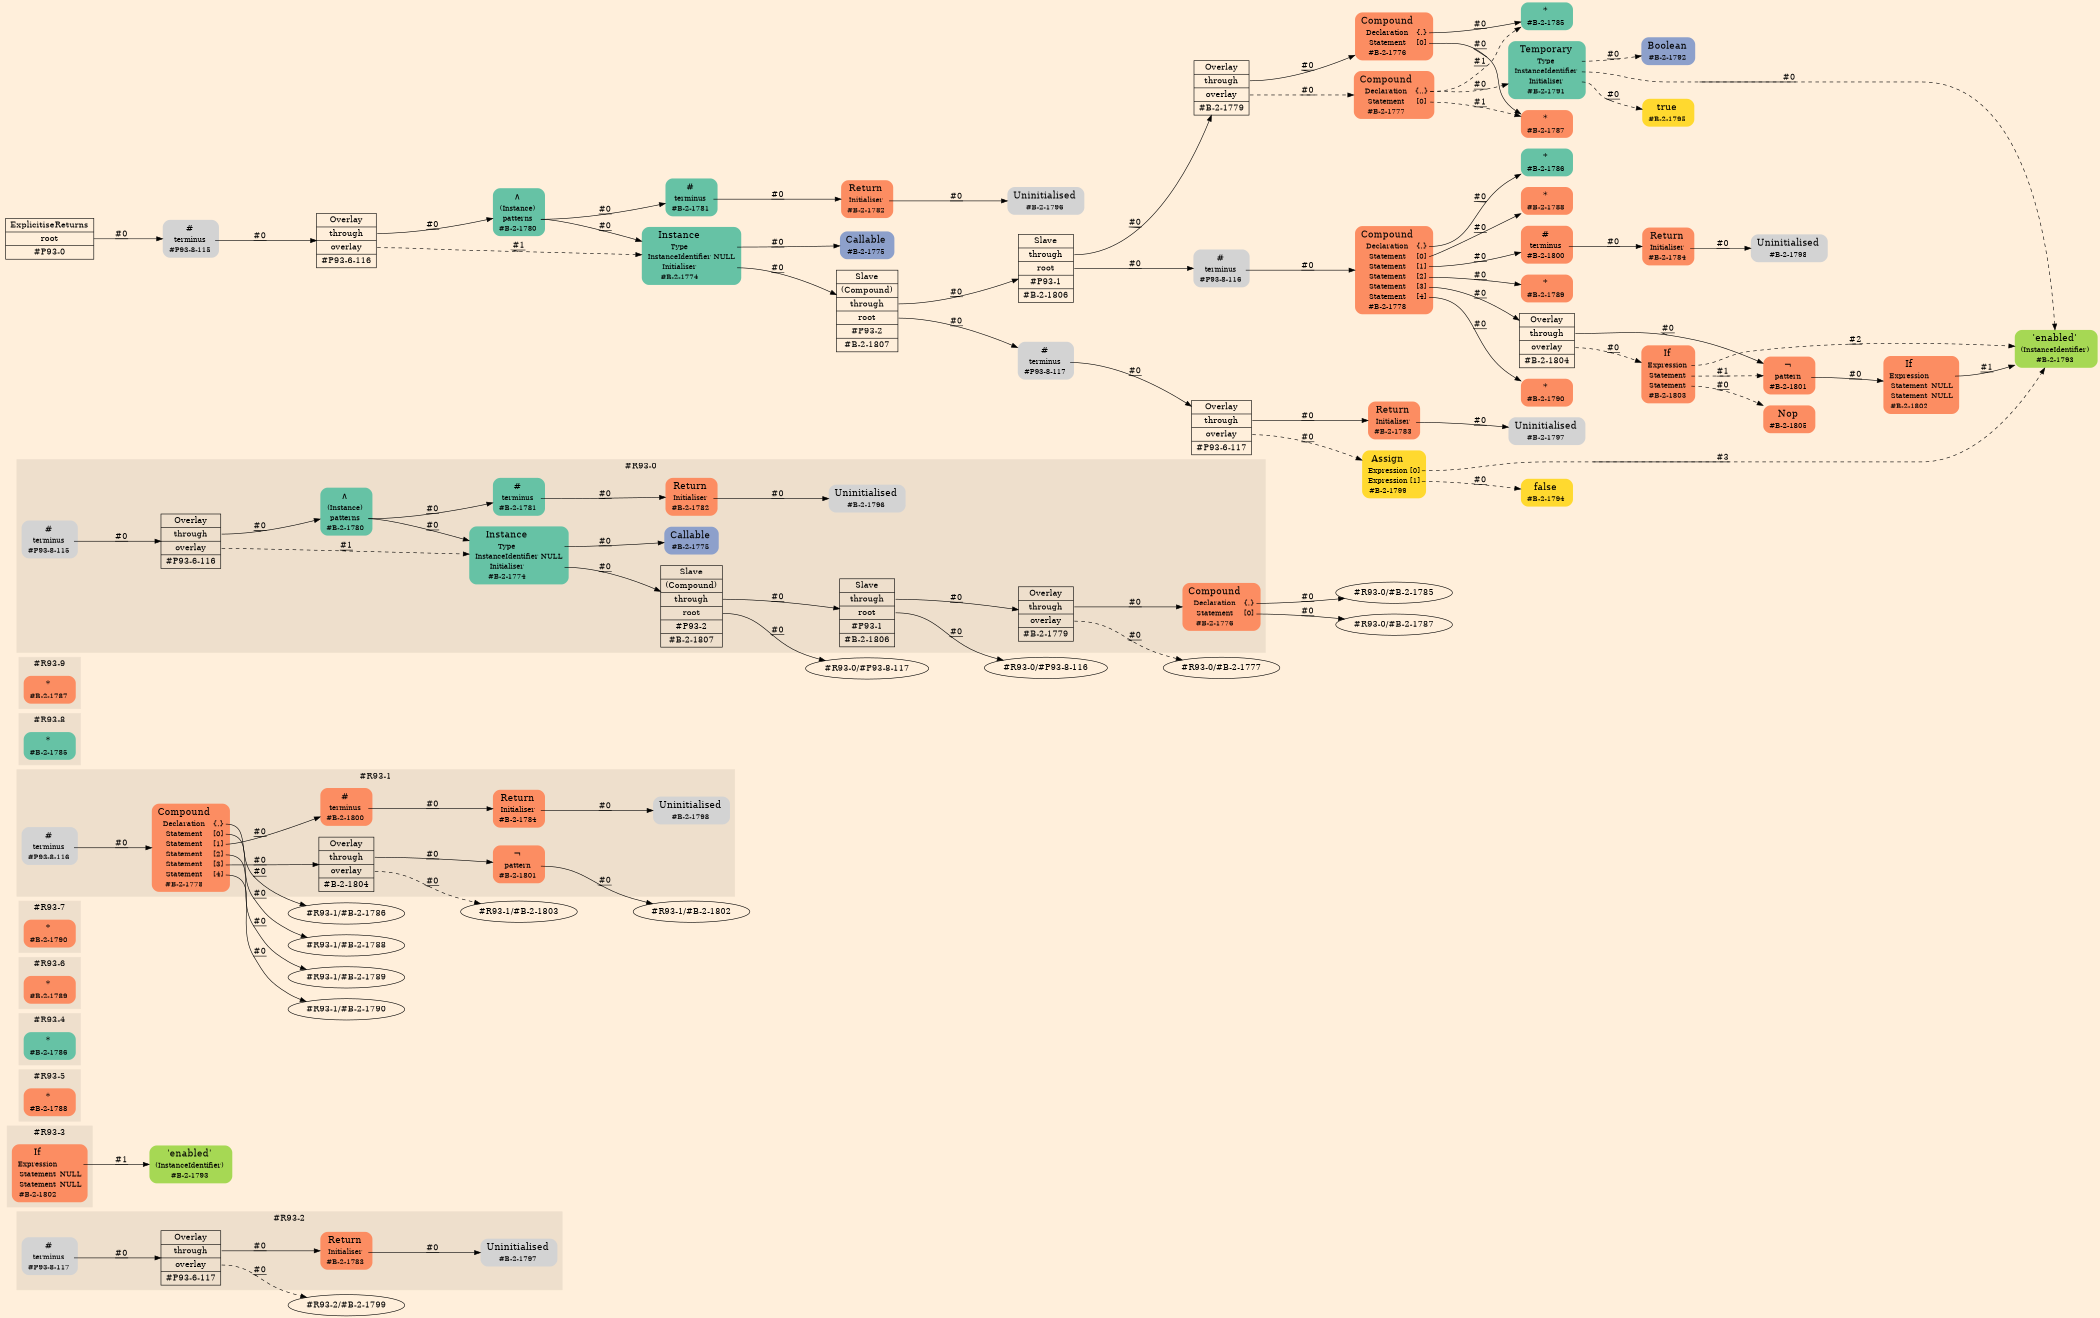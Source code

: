 digraph Inferno {
graph [
rankdir = "LR"
ranksep = 1.0
size = "14,20"
bgcolor = antiquewhite1
color = black
fontcolor = black
];
node [
];
subgraph "cluster#R93-2" {
label = "#R93-2"
style = "filled"
color = antiquewhite2
"#R93-2/#B-2-1797" [
shape = "plaintext"
label = <<TABLE BORDER="0" CELLBORDER="0" CELLSPACING="0">
 <TR>
  <TD><FONT POINT-SIZE="16.0">Uninitialised</FONT></TD>
  <TD></TD>
 </TR>
 <TR>
  <TD>#B-2-1797</TD>
  <TD PORT="port0"></TD>
 </TR>
</TABLE>>
style = "rounded,filled"
fontsize = "12"
];
"#R93-2/#B-2-1783" [
shape = "plaintext"
fillcolor = "/set28/2"
label = <<TABLE BORDER="0" CELLBORDER="0" CELLSPACING="0">
 <TR>
  <TD><FONT POINT-SIZE="16.0">Return</FONT></TD>
  <TD></TD>
 </TR>
 <TR>
  <TD>Initialiser</TD>
  <TD PORT="port0"></TD>
 </TR>
 <TR>
  <TD>#B-2-1783</TD>
  <TD PORT="port1"></TD>
 </TR>
</TABLE>>
style = "rounded,filled"
fontsize = "12"
];
"#R93-2/#P93-8-117" [
shape = "plaintext"
label = <<TABLE BORDER="0" CELLBORDER="0" CELLSPACING="0">
 <TR>
  <TD><FONT POINT-SIZE="16.0">#</FONT></TD>
  <TD></TD>
 </TR>
 <TR>
  <TD>terminus</TD>
  <TD PORT="port0"></TD>
 </TR>
 <TR>
  <TD>#P93-8-117</TD>
  <TD PORT="port1"></TD>
 </TR>
</TABLE>>
style = "rounded,filled"
fontsize = "12"
];
"#R93-2/#P93-6-117" [
shape = "record"
fillcolor = antiquewhite2
label = "<fixed> Overlay | <port0> through | <port1> overlay | <port2> #P93-6-117"
style = "filled"
fontsize = "14"
color = black
fontcolor = black
];
}
"#R93-2/#B-2-1783":port0 -> "#R93-2/#B-2-1797" [style="solid"
label = "#0"
decorate = true
color = black
fontcolor = black
];
"#R93-2/#P93-8-117":port0 -> "#R93-2/#P93-6-117" [style="solid"
label = "#0"
decorate = true
color = black
fontcolor = black
];
"#R93-2/#P93-6-117":port0 -> "#R93-2/#B-2-1783" [style="solid"
label = "#0"
decorate = true
color = black
fontcolor = black
];
"#R93-2/#P93-6-117":port1 -> "#R93-2/#B-2-1799" [style="dashed"
label = "#0"
decorate = true
color = black
fontcolor = black
];
subgraph "cluster#R93-3" {
label = "#R93-3"
style = "filled"
color = antiquewhite2
"#R93-3/#B-2-1802" [
shape = "plaintext"
fillcolor = "/set28/2"
label = <<TABLE BORDER="0" CELLBORDER="0" CELLSPACING="0">
 <TR>
  <TD><FONT POINT-SIZE="16.0">If</FONT></TD>
  <TD></TD>
 </TR>
 <TR>
  <TD>Expression</TD>
  <TD PORT="port0"></TD>
 </TR>
 <TR>
  <TD>Statement</TD>
  <TD PORT="port1">NULL</TD>
 </TR>
 <TR>
  <TD>Statement</TD>
  <TD PORT="port2">NULL</TD>
 </TR>
 <TR>
  <TD>#B-2-1802</TD>
  <TD PORT="port3"></TD>
 </TR>
</TABLE>>
style = "rounded,filled"
fontsize = "12"
];
}
"#R93-3/#B-2-1793" [
shape = "plaintext"
fillcolor = "/set28/5"
label = <<TABLE BORDER="0" CELLBORDER="0" CELLSPACING="0">
 <TR>
  <TD><FONT POINT-SIZE="16.0">'enabled'</FONT></TD>
  <TD></TD>
 </TR>
 <TR>
  <TD>(InstanceIdentifier)</TD>
  <TD PORT="port0"></TD>
 </TR>
 <TR>
  <TD>#B-2-1793</TD>
  <TD PORT="port1"></TD>
 </TR>
</TABLE>>
style = "rounded,filled"
fontsize = "12"
];
"#R93-3/#B-2-1802":port0 -> "#R93-3/#B-2-1793" [style="solid"
label = "#1"
decorate = true
color = black
fontcolor = black
];
subgraph "cluster#R93-5" {
label = "#R93-5"
style = "filled"
color = antiquewhite2
"#R93-5/#B-2-1788" [
shape = "plaintext"
fillcolor = "/set28/2"
label = <<TABLE BORDER="0" CELLBORDER="0" CELLSPACING="0">
 <TR>
  <TD><FONT POINT-SIZE="16.0">*</FONT></TD>
  <TD></TD>
 </TR>
 <TR>
  <TD>#B-2-1788</TD>
  <TD PORT="port0"></TD>
 </TR>
</TABLE>>
style = "rounded,filled"
fontsize = "12"
];
}
subgraph "cluster#R93-4" {
label = "#R93-4"
style = "filled"
color = antiquewhite2
"#R93-4/#B-2-1786" [
shape = "plaintext"
fillcolor = "/set28/1"
label = <<TABLE BORDER="0" CELLBORDER="0" CELLSPACING="0">
 <TR>
  <TD><FONT POINT-SIZE="16.0">*</FONT></TD>
  <TD></TD>
 </TR>
 <TR>
  <TD>#B-2-1786</TD>
  <TD PORT="port0"></TD>
 </TR>
</TABLE>>
style = "rounded,filled"
fontsize = "12"
];
}
subgraph "cluster#R93-6" {
label = "#R93-6"
style = "filled"
color = antiquewhite2
"#R93-6/#B-2-1789" [
shape = "plaintext"
fillcolor = "/set28/2"
label = <<TABLE BORDER="0" CELLBORDER="0" CELLSPACING="0">
 <TR>
  <TD><FONT POINT-SIZE="16.0">*</FONT></TD>
  <TD></TD>
 </TR>
 <TR>
  <TD>#B-2-1789</TD>
  <TD PORT="port0"></TD>
 </TR>
</TABLE>>
style = "rounded,filled"
fontsize = "12"
];
}
subgraph "cluster#R93-7" {
label = "#R93-7"
style = "filled"
color = antiquewhite2
"#R93-7/#B-2-1790" [
shape = "plaintext"
fillcolor = "/set28/2"
label = <<TABLE BORDER="0" CELLBORDER="0" CELLSPACING="0">
 <TR>
  <TD><FONT POINT-SIZE="16.0">*</FONT></TD>
  <TD></TD>
 </TR>
 <TR>
  <TD>#B-2-1790</TD>
  <TD PORT="port0"></TD>
 </TR>
</TABLE>>
style = "rounded,filled"
fontsize = "12"
];
}
subgraph "cluster#R93-1" {
label = "#R93-1"
style = "filled"
color = antiquewhite2
"#R93-1/#B-2-1801" [
shape = "plaintext"
fillcolor = "/set28/2"
label = <<TABLE BORDER="0" CELLBORDER="0" CELLSPACING="0">
 <TR>
  <TD><FONT POINT-SIZE="16.0">¬</FONT></TD>
  <TD></TD>
 </TR>
 <TR>
  <TD>pattern</TD>
  <TD PORT="port0"></TD>
 </TR>
 <TR>
  <TD>#B-2-1801</TD>
  <TD PORT="port1"></TD>
 </TR>
</TABLE>>
style = "rounded,filled"
fontsize = "12"
];
"#R93-1/#B-2-1778" [
shape = "plaintext"
fillcolor = "/set28/2"
label = <<TABLE BORDER="0" CELLBORDER="0" CELLSPACING="0">
 <TR>
  <TD><FONT POINT-SIZE="16.0">Compound</FONT></TD>
  <TD></TD>
 </TR>
 <TR>
  <TD>Declaration</TD>
  <TD PORT="port0">{.}</TD>
 </TR>
 <TR>
  <TD>Statement</TD>
  <TD PORT="port1">[0]</TD>
 </TR>
 <TR>
  <TD>Statement</TD>
  <TD PORT="port2">[1]</TD>
 </TR>
 <TR>
  <TD>Statement</TD>
  <TD PORT="port3">[2]</TD>
 </TR>
 <TR>
  <TD>Statement</TD>
  <TD PORT="port4">[3]</TD>
 </TR>
 <TR>
  <TD>Statement</TD>
  <TD PORT="port5">[4]</TD>
 </TR>
 <TR>
  <TD>#B-2-1778</TD>
  <TD PORT="port6"></TD>
 </TR>
</TABLE>>
style = "rounded,filled"
fontsize = "12"
];
"#R93-1/#B-2-1804" [
shape = "record"
fillcolor = antiquewhite2
label = "<fixed> Overlay | <port0> through | <port1> overlay | <port2> #B-2-1804"
style = "filled"
fontsize = "14"
color = black
fontcolor = black
];
"#R93-1/#P93-8-116" [
shape = "plaintext"
label = <<TABLE BORDER="0" CELLBORDER="0" CELLSPACING="0">
 <TR>
  <TD><FONT POINT-SIZE="16.0">#</FONT></TD>
  <TD></TD>
 </TR>
 <TR>
  <TD>terminus</TD>
  <TD PORT="port0"></TD>
 </TR>
 <TR>
  <TD>#P93-8-116</TD>
  <TD PORT="port1"></TD>
 </TR>
</TABLE>>
style = "rounded,filled"
fontsize = "12"
];
"#R93-1/#B-2-1784" [
shape = "plaintext"
fillcolor = "/set28/2"
label = <<TABLE BORDER="0" CELLBORDER="0" CELLSPACING="0">
 <TR>
  <TD><FONT POINT-SIZE="16.0">Return</FONT></TD>
  <TD></TD>
 </TR>
 <TR>
  <TD>Initialiser</TD>
  <TD PORT="port0"></TD>
 </TR>
 <TR>
  <TD>#B-2-1784</TD>
  <TD PORT="port1"></TD>
 </TR>
</TABLE>>
style = "rounded,filled"
fontsize = "12"
];
"#R93-1/#B-2-1800" [
shape = "plaintext"
fillcolor = "/set28/2"
label = <<TABLE BORDER="0" CELLBORDER="0" CELLSPACING="0">
 <TR>
  <TD><FONT POINT-SIZE="16.0">#</FONT></TD>
  <TD></TD>
 </TR>
 <TR>
  <TD>terminus</TD>
  <TD PORT="port0"></TD>
 </TR>
 <TR>
  <TD>#B-2-1800</TD>
  <TD PORT="port1"></TD>
 </TR>
</TABLE>>
style = "rounded,filled"
fontsize = "12"
];
"#R93-1/#B-2-1798" [
shape = "plaintext"
label = <<TABLE BORDER="0" CELLBORDER="0" CELLSPACING="0">
 <TR>
  <TD><FONT POINT-SIZE="16.0">Uninitialised</FONT></TD>
  <TD></TD>
 </TR>
 <TR>
  <TD>#B-2-1798</TD>
  <TD PORT="port0"></TD>
 </TR>
</TABLE>>
style = "rounded,filled"
fontsize = "12"
];
}
"#R93-1/#B-2-1801":port0 -> "#R93-1/#B-2-1802" [style="solid"
label = "#0"
decorate = true
color = black
fontcolor = black
];
"#R93-1/#B-2-1778":port0 -> "#R93-1/#B-2-1786" [style="solid"
label = "#0"
decorate = true
color = black
fontcolor = black
];
"#R93-1/#B-2-1778":port1 -> "#R93-1/#B-2-1788" [style="solid"
label = "#0"
decorate = true
color = black
fontcolor = black
];
"#R93-1/#B-2-1778":port2 -> "#R93-1/#B-2-1800" [style="solid"
label = "#0"
decorate = true
color = black
fontcolor = black
];
"#R93-1/#B-2-1778":port3 -> "#R93-1/#B-2-1789" [style="solid"
label = "#0"
decorate = true
color = black
fontcolor = black
];
"#R93-1/#B-2-1778":port4 -> "#R93-1/#B-2-1804" [style="solid"
label = "#0"
decorate = true
color = black
fontcolor = black
];
"#R93-1/#B-2-1778":port5 -> "#R93-1/#B-2-1790" [style="solid"
label = "#0"
decorate = true
color = black
fontcolor = black
];
"#R93-1/#B-2-1804":port0 -> "#R93-1/#B-2-1801" [style="solid"
label = "#0"
decorate = true
color = black
fontcolor = black
];
"#R93-1/#B-2-1804":port1 -> "#R93-1/#B-2-1803" [style="dashed"
label = "#0"
decorate = true
color = black
fontcolor = black
];
"#R93-1/#P93-8-116":port0 -> "#R93-1/#B-2-1778" [style="solid"
label = "#0"
decorate = true
color = black
fontcolor = black
];
"#R93-1/#B-2-1784":port0 -> "#R93-1/#B-2-1798" [style="solid"
label = "#0"
decorate = true
color = black
fontcolor = black
];
"#R93-1/#B-2-1800":port0 -> "#R93-1/#B-2-1784" [style="solid"
label = "#0"
decorate = true
color = black
fontcolor = black
];
subgraph "cluster#R93-8" {
label = "#R93-8"
style = "filled"
color = antiquewhite2
"#R93-8/#B-2-1785" [
shape = "plaintext"
fillcolor = "/set28/1"
label = <<TABLE BORDER="0" CELLBORDER="0" CELLSPACING="0">
 <TR>
  <TD><FONT POINT-SIZE="16.0">*</FONT></TD>
  <TD></TD>
 </TR>
 <TR>
  <TD>#B-2-1785</TD>
  <TD PORT="port0"></TD>
 </TR>
</TABLE>>
style = "rounded,filled"
fontsize = "12"
];
}
subgraph "cluster#R93-9" {
label = "#R93-9"
style = "filled"
color = antiquewhite2
"#R93-9/#B-2-1787" [
shape = "plaintext"
fillcolor = "/set28/2"
label = <<TABLE BORDER="0" CELLBORDER="0" CELLSPACING="0">
 <TR>
  <TD><FONT POINT-SIZE="16.0">*</FONT></TD>
  <TD></TD>
 </TR>
 <TR>
  <TD>#B-2-1787</TD>
  <TD PORT="port0"></TD>
 </TR>
</TABLE>>
style = "rounded,filled"
fontsize = "12"
];
}
subgraph "cluster#R93-0" {
label = "#R93-0"
style = "filled"
color = antiquewhite2
"#R93-0/#B-2-1796" [
shape = "plaintext"
label = <<TABLE BORDER="0" CELLBORDER="0" CELLSPACING="0">
 <TR>
  <TD><FONT POINT-SIZE="16.0">Uninitialised</FONT></TD>
  <TD></TD>
 </TR>
 <TR>
  <TD>#B-2-1796</TD>
  <TD PORT="port0"></TD>
 </TR>
</TABLE>>
style = "rounded,filled"
fontsize = "12"
];
"#R93-0/#B-2-1781" [
shape = "plaintext"
fillcolor = "/set28/1"
label = <<TABLE BORDER="0" CELLBORDER="0" CELLSPACING="0">
 <TR>
  <TD><FONT POINT-SIZE="16.0">#</FONT></TD>
  <TD></TD>
 </TR>
 <TR>
  <TD>terminus</TD>
  <TD PORT="port0"></TD>
 </TR>
 <TR>
  <TD>#B-2-1781</TD>
  <TD PORT="port1"></TD>
 </TR>
</TABLE>>
style = "rounded,filled"
fontsize = "12"
];
"#R93-0/#B-2-1776" [
shape = "plaintext"
fillcolor = "/set28/2"
label = <<TABLE BORDER="0" CELLBORDER="0" CELLSPACING="0">
 <TR>
  <TD><FONT POINT-SIZE="16.0">Compound</FONT></TD>
  <TD></TD>
 </TR>
 <TR>
  <TD>Declaration</TD>
  <TD PORT="port0">{.}</TD>
 </TR>
 <TR>
  <TD>Statement</TD>
  <TD PORT="port1">[0]</TD>
 </TR>
 <TR>
  <TD>#B-2-1776</TD>
  <TD PORT="port2"></TD>
 </TR>
</TABLE>>
style = "rounded,filled"
fontsize = "12"
];
"#R93-0/#B-2-1779" [
shape = "record"
fillcolor = antiquewhite2
label = "<fixed> Overlay | <port0> through | <port1> overlay | <port2> #B-2-1779"
style = "filled"
fontsize = "14"
color = black
fontcolor = black
];
"#R93-0/#B-2-1782" [
shape = "plaintext"
fillcolor = "/set28/2"
label = <<TABLE BORDER="0" CELLBORDER="0" CELLSPACING="0">
 <TR>
  <TD><FONT POINT-SIZE="16.0">Return</FONT></TD>
  <TD></TD>
 </TR>
 <TR>
  <TD>Initialiser</TD>
  <TD PORT="port0"></TD>
 </TR>
 <TR>
  <TD>#B-2-1782</TD>
  <TD PORT="port1"></TD>
 </TR>
</TABLE>>
style = "rounded,filled"
fontsize = "12"
];
"#R93-0/#P93-6-116" [
shape = "record"
fillcolor = antiquewhite2
label = "<fixed> Overlay | <port0> through | <port1> overlay | <port2> #P93-6-116"
style = "filled"
fontsize = "14"
color = black
fontcolor = black
];
"#R93-0/#P93-8-115" [
shape = "plaintext"
label = <<TABLE BORDER="0" CELLBORDER="0" CELLSPACING="0">
 <TR>
  <TD><FONT POINT-SIZE="16.0">#</FONT></TD>
  <TD></TD>
 </TR>
 <TR>
  <TD>terminus</TD>
  <TD PORT="port0"></TD>
 </TR>
 <TR>
  <TD>#P93-8-115</TD>
  <TD PORT="port1"></TD>
 </TR>
</TABLE>>
style = "rounded,filled"
fontsize = "12"
];
"#R93-0/#B-2-1775" [
shape = "plaintext"
fillcolor = "/set28/3"
label = <<TABLE BORDER="0" CELLBORDER="0" CELLSPACING="0">
 <TR>
  <TD><FONT POINT-SIZE="16.0">Callable</FONT></TD>
  <TD></TD>
 </TR>
 <TR>
  <TD>#B-2-1775</TD>
  <TD PORT="port0"></TD>
 </TR>
</TABLE>>
style = "rounded,filled"
fontsize = "12"
];
"#R93-0/#B-2-1780" [
shape = "plaintext"
fillcolor = "/set28/1"
label = <<TABLE BORDER="0" CELLBORDER="0" CELLSPACING="0">
 <TR>
  <TD><FONT POINT-SIZE="16.0">∧</FONT></TD>
  <TD></TD>
 </TR>
 <TR>
  <TD>(Instance)</TD>
  <TD PORT="port0"></TD>
 </TR>
 <TR>
  <TD>patterns</TD>
  <TD PORT="port1"></TD>
 </TR>
 <TR>
  <TD>#B-2-1780</TD>
  <TD PORT="port2"></TD>
 </TR>
</TABLE>>
style = "rounded,filled"
fontsize = "12"
];
"#R93-0/#B-2-1774" [
shape = "plaintext"
fillcolor = "/set28/1"
label = <<TABLE BORDER="0" CELLBORDER="0" CELLSPACING="0">
 <TR>
  <TD><FONT POINT-SIZE="16.0">Instance</FONT></TD>
  <TD></TD>
 </TR>
 <TR>
  <TD>Type</TD>
  <TD PORT="port0"></TD>
 </TR>
 <TR>
  <TD>InstanceIdentifier</TD>
  <TD PORT="port1">NULL</TD>
 </TR>
 <TR>
  <TD>Initialiser</TD>
  <TD PORT="port2"></TD>
 </TR>
 <TR>
  <TD>#B-2-1774</TD>
  <TD PORT="port3"></TD>
 </TR>
</TABLE>>
style = "rounded,filled"
fontsize = "12"
];
"#R93-0/#B-2-1806" [
shape = "record"
fillcolor = antiquewhite2
label = "<fixed> Slave | <port0> through | <port1> root | <port2> #P93-1 | <port3> #B-2-1806"
style = "filled"
fontsize = "14"
color = black
fontcolor = black
];
"#R93-0/#B-2-1807" [
shape = "record"
fillcolor = antiquewhite2
label = "<fixed> Slave | <port0> (Compound) | <port1> through | <port2> root | <port3> #P93-2 | <port4> #B-2-1807"
style = "filled"
fontsize = "14"
color = black
fontcolor = black
];
}
"#R93-0/#B-2-1781":port0 -> "#R93-0/#B-2-1782" [style="solid"
label = "#0"
decorate = true
color = black
fontcolor = black
];
"#R93-0/#B-2-1776":port0 -> "#R93-0/#B-2-1785" [style="solid"
label = "#0"
decorate = true
color = black
fontcolor = black
];
"#R93-0/#B-2-1776":port1 -> "#R93-0/#B-2-1787" [style="solid"
label = "#0"
decorate = true
color = black
fontcolor = black
];
"#R93-0/#B-2-1779":port0 -> "#R93-0/#B-2-1776" [style="solid"
label = "#0"
decorate = true
color = black
fontcolor = black
];
"#R93-0/#B-2-1779":port1 -> "#R93-0/#B-2-1777" [style="dashed"
label = "#0"
decorate = true
color = black
fontcolor = black
];
"#R93-0/#B-2-1782":port0 -> "#R93-0/#B-2-1796" [style="solid"
label = "#0"
decorate = true
color = black
fontcolor = black
];
"#R93-0/#P93-6-116":port0 -> "#R93-0/#B-2-1780" [style="solid"
label = "#0"
decorate = true
color = black
fontcolor = black
];
"#R93-0/#P93-6-116":port1 -> "#R93-0/#B-2-1774" [style="dashed"
label = "#1"
decorate = true
color = black
fontcolor = black
];
"#R93-0/#P93-8-115":port0 -> "#R93-0/#P93-6-116" [style="solid"
label = "#0"
decorate = true
color = black
fontcolor = black
];
"#R93-0/#B-2-1780":port1 -> "#R93-0/#B-2-1774" [style="solid"
label = "#0"
decorate = true
color = black
fontcolor = black
];
"#R93-0/#B-2-1780":port1 -> "#R93-0/#B-2-1781" [style="solid"
label = "#0"
decorate = true
color = black
fontcolor = black
];
"#R93-0/#B-2-1774":port0 -> "#R93-0/#B-2-1775" [style="solid"
label = "#0"
decorate = true
color = black
fontcolor = black
];
"#R93-0/#B-2-1774":port2 -> "#R93-0/#B-2-1807" [style="solid"
label = "#0"
decorate = true
color = black
fontcolor = black
];
"#R93-0/#B-2-1806":port0 -> "#R93-0/#B-2-1779" [style="solid"
label = "#0"
decorate = true
color = black
fontcolor = black
];
"#R93-0/#B-2-1806":port1 -> "#R93-0/#P93-8-116" [style="solid"
label = "#0"
decorate = true
color = black
fontcolor = black
];
"#R93-0/#B-2-1807":port1 -> "#R93-0/#B-2-1806" [style="solid"
label = "#0"
decorate = true
color = black
fontcolor = black
];
"#R93-0/#B-2-1807":port2 -> "#R93-0/#P93-8-117" [style="solid"
label = "#0"
decorate = true
color = black
fontcolor = black
];
"CR#P93-0" [
shape = "record"
fillcolor = antiquewhite1
label = "<fixed> ExplicitiseReturns | <port0> root | <port1> #P93-0"
style = "filled"
fontsize = "14"
color = black
fontcolor = black
];
"#P93-8-115" [
shape = "plaintext"
label = <<TABLE BORDER="0" CELLBORDER="0" CELLSPACING="0">
 <TR>
  <TD><FONT POINT-SIZE="16.0">#</FONT></TD>
  <TD></TD>
 </TR>
 <TR>
  <TD>terminus</TD>
  <TD PORT="port0"></TD>
 </TR>
 <TR>
  <TD>#P93-8-115</TD>
  <TD PORT="port1"></TD>
 </TR>
</TABLE>>
style = "rounded,filled"
fontsize = "12"
];
"#P93-6-116" [
shape = "record"
fillcolor = antiquewhite1
label = "<fixed> Overlay | <port0> through | <port1> overlay | <port2> #P93-6-116"
style = "filled"
fontsize = "14"
color = black
fontcolor = black
];
"#B-2-1780" [
shape = "plaintext"
fillcolor = "/set28/1"
label = <<TABLE BORDER="0" CELLBORDER="0" CELLSPACING="0">
 <TR>
  <TD><FONT POINT-SIZE="16.0">∧</FONT></TD>
  <TD></TD>
 </TR>
 <TR>
  <TD>(Instance)</TD>
  <TD PORT="port0"></TD>
 </TR>
 <TR>
  <TD>patterns</TD>
  <TD PORT="port1"></TD>
 </TR>
 <TR>
  <TD>#B-2-1780</TD>
  <TD PORT="port2"></TD>
 </TR>
</TABLE>>
style = "rounded,filled"
fontsize = "12"
];
"#B-2-1774" [
shape = "plaintext"
fillcolor = "/set28/1"
label = <<TABLE BORDER="0" CELLBORDER="0" CELLSPACING="0">
 <TR>
  <TD><FONT POINT-SIZE="16.0">Instance</FONT></TD>
  <TD></TD>
 </TR>
 <TR>
  <TD>Type</TD>
  <TD PORT="port0"></TD>
 </TR>
 <TR>
  <TD>InstanceIdentifier</TD>
  <TD PORT="port1">NULL</TD>
 </TR>
 <TR>
  <TD>Initialiser</TD>
  <TD PORT="port2"></TD>
 </TR>
 <TR>
  <TD>#B-2-1774</TD>
  <TD PORT="port3"></TD>
 </TR>
</TABLE>>
style = "rounded,filled"
fontsize = "12"
];
"#B-2-1775" [
shape = "plaintext"
fillcolor = "/set28/3"
label = <<TABLE BORDER="0" CELLBORDER="0" CELLSPACING="0">
 <TR>
  <TD><FONT POINT-SIZE="16.0">Callable</FONT></TD>
  <TD></TD>
 </TR>
 <TR>
  <TD>#B-2-1775</TD>
  <TD PORT="port0"></TD>
 </TR>
</TABLE>>
style = "rounded,filled"
fontsize = "12"
];
"#B-2-1807" [
shape = "record"
fillcolor = antiquewhite1
label = "<fixed> Slave | <port0> (Compound) | <port1> through | <port2> root | <port3> #P93-2 | <port4> #B-2-1807"
style = "filled"
fontsize = "14"
color = black
fontcolor = black
];
"#B-2-1806" [
shape = "record"
fillcolor = antiquewhite1
label = "<fixed> Slave | <port0> through | <port1> root | <port2> #P93-1 | <port3> #B-2-1806"
style = "filled"
fontsize = "14"
color = black
fontcolor = black
];
"#B-2-1779" [
shape = "record"
fillcolor = antiquewhite1
label = "<fixed> Overlay | <port0> through | <port1> overlay | <port2> #B-2-1779"
style = "filled"
fontsize = "14"
color = black
fontcolor = black
];
"#B-2-1776" [
shape = "plaintext"
fillcolor = "/set28/2"
label = <<TABLE BORDER="0" CELLBORDER="0" CELLSPACING="0">
 <TR>
  <TD><FONT POINT-SIZE="16.0">Compound</FONT></TD>
  <TD></TD>
 </TR>
 <TR>
  <TD>Declaration</TD>
  <TD PORT="port0">{.}</TD>
 </TR>
 <TR>
  <TD>Statement</TD>
  <TD PORT="port1">[0]</TD>
 </TR>
 <TR>
  <TD>#B-2-1776</TD>
  <TD PORT="port2"></TD>
 </TR>
</TABLE>>
style = "rounded,filled"
fontsize = "12"
];
"#B-2-1785" [
shape = "plaintext"
fillcolor = "/set28/1"
label = <<TABLE BORDER="0" CELLBORDER="0" CELLSPACING="0">
 <TR>
  <TD><FONT POINT-SIZE="16.0">*</FONT></TD>
  <TD></TD>
 </TR>
 <TR>
  <TD>#B-2-1785</TD>
  <TD PORT="port0"></TD>
 </TR>
</TABLE>>
style = "rounded,filled"
fontsize = "12"
];
"#B-2-1787" [
shape = "plaintext"
fillcolor = "/set28/2"
label = <<TABLE BORDER="0" CELLBORDER="0" CELLSPACING="0">
 <TR>
  <TD><FONT POINT-SIZE="16.0">*</FONT></TD>
  <TD></TD>
 </TR>
 <TR>
  <TD>#B-2-1787</TD>
  <TD PORT="port0"></TD>
 </TR>
</TABLE>>
style = "rounded,filled"
fontsize = "12"
];
"#B-2-1777" [
shape = "plaintext"
fillcolor = "/set28/2"
label = <<TABLE BORDER="0" CELLBORDER="0" CELLSPACING="0">
 <TR>
  <TD><FONT POINT-SIZE="16.0">Compound</FONT></TD>
  <TD></TD>
 </TR>
 <TR>
  <TD>Declaration</TD>
  <TD PORT="port0">{..}</TD>
 </TR>
 <TR>
  <TD>Statement</TD>
  <TD PORT="port1">[0]</TD>
 </TR>
 <TR>
  <TD>#B-2-1777</TD>
  <TD PORT="port2"></TD>
 </TR>
</TABLE>>
style = "rounded,filled"
fontsize = "12"
];
"#B-2-1791" [
shape = "plaintext"
fillcolor = "/set28/1"
label = <<TABLE BORDER="0" CELLBORDER="0" CELLSPACING="0">
 <TR>
  <TD><FONT POINT-SIZE="16.0">Temporary</FONT></TD>
  <TD></TD>
 </TR>
 <TR>
  <TD>Type</TD>
  <TD PORT="port0"></TD>
 </TR>
 <TR>
  <TD>InstanceIdentifier</TD>
  <TD PORT="port1"></TD>
 </TR>
 <TR>
  <TD>Initialiser</TD>
  <TD PORT="port2"></TD>
 </TR>
 <TR>
  <TD>#B-2-1791</TD>
  <TD PORT="port3"></TD>
 </TR>
</TABLE>>
style = "rounded,filled"
fontsize = "12"
];
"#B-2-1792" [
shape = "plaintext"
fillcolor = "/set28/3"
label = <<TABLE BORDER="0" CELLBORDER="0" CELLSPACING="0">
 <TR>
  <TD><FONT POINT-SIZE="16.0">Boolean</FONT></TD>
  <TD></TD>
 </TR>
 <TR>
  <TD>#B-2-1792</TD>
  <TD PORT="port0"></TD>
 </TR>
</TABLE>>
style = "rounded,filled"
fontsize = "12"
];
"#B-2-1793" [
shape = "plaintext"
fillcolor = "/set28/5"
label = <<TABLE BORDER="0" CELLBORDER="0" CELLSPACING="0">
 <TR>
  <TD><FONT POINT-SIZE="16.0">'enabled'</FONT></TD>
  <TD></TD>
 </TR>
 <TR>
  <TD>(InstanceIdentifier)</TD>
  <TD PORT="port0"></TD>
 </TR>
 <TR>
  <TD>#B-2-1793</TD>
  <TD PORT="port1"></TD>
 </TR>
</TABLE>>
style = "rounded,filled"
fontsize = "12"
];
"#B-2-1795" [
shape = "plaintext"
fillcolor = "/set28/6"
label = <<TABLE BORDER="0" CELLBORDER="0" CELLSPACING="0">
 <TR>
  <TD><FONT POINT-SIZE="16.0">true</FONT></TD>
  <TD></TD>
 </TR>
 <TR>
  <TD>#B-2-1795</TD>
  <TD PORT="port0"></TD>
 </TR>
</TABLE>>
style = "rounded,filled"
fontsize = "12"
];
"#P93-8-116" [
shape = "plaintext"
label = <<TABLE BORDER="0" CELLBORDER="0" CELLSPACING="0">
 <TR>
  <TD><FONT POINT-SIZE="16.0">#</FONT></TD>
  <TD></TD>
 </TR>
 <TR>
  <TD>terminus</TD>
  <TD PORT="port0"></TD>
 </TR>
 <TR>
  <TD>#P93-8-116</TD>
  <TD PORT="port1"></TD>
 </TR>
</TABLE>>
style = "rounded,filled"
fontsize = "12"
];
"#B-2-1778" [
shape = "plaintext"
fillcolor = "/set28/2"
label = <<TABLE BORDER="0" CELLBORDER="0" CELLSPACING="0">
 <TR>
  <TD><FONT POINT-SIZE="16.0">Compound</FONT></TD>
  <TD></TD>
 </TR>
 <TR>
  <TD>Declaration</TD>
  <TD PORT="port0">{.}</TD>
 </TR>
 <TR>
  <TD>Statement</TD>
  <TD PORT="port1">[0]</TD>
 </TR>
 <TR>
  <TD>Statement</TD>
  <TD PORT="port2">[1]</TD>
 </TR>
 <TR>
  <TD>Statement</TD>
  <TD PORT="port3">[2]</TD>
 </TR>
 <TR>
  <TD>Statement</TD>
  <TD PORT="port4">[3]</TD>
 </TR>
 <TR>
  <TD>Statement</TD>
  <TD PORT="port5">[4]</TD>
 </TR>
 <TR>
  <TD>#B-2-1778</TD>
  <TD PORT="port6"></TD>
 </TR>
</TABLE>>
style = "rounded,filled"
fontsize = "12"
];
"#B-2-1786" [
shape = "plaintext"
fillcolor = "/set28/1"
label = <<TABLE BORDER="0" CELLBORDER="0" CELLSPACING="0">
 <TR>
  <TD><FONT POINT-SIZE="16.0">*</FONT></TD>
  <TD></TD>
 </TR>
 <TR>
  <TD>#B-2-1786</TD>
  <TD PORT="port0"></TD>
 </TR>
</TABLE>>
style = "rounded,filled"
fontsize = "12"
];
"#B-2-1788" [
shape = "plaintext"
fillcolor = "/set28/2"
label = <<TABLE BORDER="0" CELLBORDER="0" CELLSPACING="0">
 <TR>
  <TD><FONT POINT-SIZE="16.0">*</FONT></TD>
  <TD></TD>
 </TR>
 <TR>
  <TD>#B-2-1788</TD>
  <TD PORT="port0"></TD>
 </TR>
</TABLE>>
style = "rounded,filled"
fontsize = "12"
];
"#B-2-1800" [
shape = "plaintext"
fillcolor = "/set28/2"
label = <<TABLE BORDER="0" CELLBORDER="0" CELLSPACING="0">
 <TR>
  <TD><FONT POINT-SIZE="16.0">#</FONT></TD>
  <TD></TD>
 </TR>
 <TR>
  <TD>terminus</TD>
  <TD PORT="port0"></TD>
 </TR>
 <TR>
  <TD>#B-2-1800</TD>
  <TD PORT="port1"></TD>
 </TR>
</TABLE>>
style = "rounded,filled"
fontsize = "12"
];
"#B-2-1784" [
shape = "plaintext"
fillcolor = "/set28/2"
label = <<TABLE BORDER="0" CELLBORDER="0" CELLSPACING="0">
 <TR>
  <TD><FONT POINT-SIZE="16.0">Return</FONT></TD>
  <TD></TD>
 </TR>
 <TR>
  <TD>Initialiser</TD>
  <TD PORT="port0"></TD>
 </TR>
 <TR>
  <TD>#B-2-1784</TD>
  <TD PORT="port1"></TD>
 </TR>
</TABLE>>
style = "rounded,filled"
fontsize = "12"
];
"#B-2-1798" [
shape = "plaintext"
label = <<TABLE BORDER="0" CELLBORDER="0" CELLSPACING="0">
 <TR>
  <TD><FONT POINT-SIZE="16.0">Uninitialised</FONT></TD>
  <TD></TD>
 </TR>
 <TR>
  <TD>#B-2-1798</TD>
  <TD PORT="port0"></TD>
 </TR>
</TABLE>>
style = "rounded,filled"
fontsize = "12"
];
"#B-2-1789" [
shape = "plaintext"
fillcolor = "/set28/2"
label = <<TABLE BORDER="0" CELLBORDER="0" CELLSPACING="0">
 <TR>
  <TD><FONT POINT-SIZE="16.0">*</FONT></TD>
  <TD></TD>
 </TR>
 <TR>
  <TD>#B-2-1789</TD>
  <TD PORT="port0"></TD>
 </TR>
</TABLE>>
style = "rounded,filled"
fontsize = "12"
];
"#B-2-1804" [
shape = "record"
fillcolor = antiquewhite1
label = "<fixed> Overlay | <port0> through | <port1> overlay | <port2> #B-2-1804"
style = "filled"
fontsize = "14"
color = black
fontcolor = black
];
"#B-2-1801" [
shape = "plaintext"
fillcolor = "/set28/2"
label = <<TABLE BORDER="0" CELLBORDER="0" CELLSPACING="0">
 <TR>
  <TD><FONT POINT-SIZE="16.0">¬</FONT></TD>
  <TD></TD>
 </TR>
 <TR>
  <TD>pattern</TD>
  <TD PORT="port0"></TD>
 </TR>
 <TR>
  <TD>#B-2-1801</TD>
  <TD PORT="port1"></TD>
 </TR>
</TABLE>>
style = "rounded,filled"
fontsize = "12"
];
"#B-2-1802" [
shape = "plaintext"
fillcolor = "/set28/2"
label = <<TABLE BORDER="0" CELLBORDER="0" CELLSPACING="0">
 <TR>
  <TD><FONT POINT-SIZE="16.0">If</FONT></TD>
  <TD></TD>
 </TR>
 <TR>
  <TD>Expression</TD>
  <TD PORT="port0"></TD>
 </TR>
 <TR>
  <TD>Statement</TD>
  <TD PORT="port1">NULL</TD>
 </TR>
 <TR>
  <TD>Statement</TD>
  <TD PORT="port2">NULL</TD>
 </TR>
 <TR>
  <TD>#B-2-1802</TD>
  <TD PORT="port3"></TD>
 </TR>
</TABLE>>
style = "rounded,filled"
fontsize = "12"
];
"#B-2-1803" [
shape = "plaintext"
fillcolor = "/set28/2"
label = <<TABLE BORDER="0" CELLBORDER="0" CELLSPACING="0">
 <TR>
  <TD><FONT POINT-SIZE="16.0">If</FONT></TD>
  <TD></TD>
 </TR>
 <TR>
  <TD>Expression</TD>
  <TD PORT="port0"></TD>
 </TR>
 <TR>
  <TD>Statement</TD>
  <TD PORT="port1"></TD>
 </TR>
 <TR>
  <TD>Statement</TD>
  <TD PORT="port2"></TD>
 </TR>
 <TR>
  <TD>#B-2-1803</TD>
  <TD PORT="port3"></TD>
 </TR>
</TABLE>>
style = "rounded,filled"
fontsize = "12"
];
"#B-2-1805" [
shape = "plaintext"
fillcolor = "/set28/2"
label = <<TABLE BORDER="0" CELLBORDER="0" CELLSPACING="0">
 <TR>
  <TD><FONT POINT-SIZE="16.0">Nop</FONT></TD>
  <TD></TD>
 </TR>
 <TR>
  <TD>#B-2-1805</TD>
  <TD PORT="port0"></TD>
 </TR>
</TABLE>>
style = "rounded,filled"
fontsize = "12"
];
"#B-2-1790" [
shape = "plaintext"
fillcolor = "/set28/2"
label = <<TABLE BORDER="0" CELLBORDER="0" CELLSPACING="0">
 <TR>
  <TD><FONT POINT-SIZE="16.0">*</FONT></TD>
  <TD></TD>
 </TR>
 <TR>
  <TD>#B-2-1790</TD>
  <TD PORT="port0"></TD>
 </TR>
</TABLE>>
style = "rounded,filled"
fontsize = "12"
];
"#P93-8-117" [
shape = "plaintext"
label = <<TABLE BORDER="0" CELLBORDER="0" CELLSPACING="0">
 <TR>
  <TD><FONT POINT-SIZE="16.0">#</FONT></TD>
  <TD></TD>
 </TR>
 <TR>
  <TD>terminus</TD>
  <TD PORT="port0"></TD>
 </TR>
 <TR>
  <TD>#P93-8-117</TD>
  <TD PORT="port1"></TD>
 </TR>
</TABLE>>
style = "rounded,filled"
fontsize = "12"
];
"#P93-6-117" [
shape = "record"
fillcolor = antiquewhite1
label = "<fixed> Overlay | <port0> through | <port1> overlay | <port2> #P93-6-117"
style = "filled"
fontsize = "14"
color = black
fontcolor = black
];
"#B-2-1783" [
shape = "plaintext"
fillcolor = "/set28/2"
label = <<TABLE BORDER="0" CELLBORDER="0" CELLSPACING="0">
 <TR>
  <TD><FONT POINT-SIZE="16.0">Return</FONT></TD>
  <TD></TD>
 </TR>
 <TR>
  <TD>Initialiser</TD>
  <TD PORT="port0"></TD>
 </TR>
 <TR>
  <TD>#B-2-1783</TD>
  <TD PORT="port1"></TD>
 </TR>
</TABLE>>
style = "rounded,filled"
fontsize = "12"
];
"#B-2-1797" [
shape = "plaintext"
label = <<TABLE BORDER="0" CELLBORDER="0" CELLSPACING="0">
 <TR>
  <TD><FONT POINT-SIZE="16.0">Uninitialised</FONT></TD>
  <TD></TD>
 </TR>
 <TR>
  <TD>#B-2-1797</TD>
  <TD PORT="port0"></TD>
 </TR>
</TABLE>>
style = "rounded,filled"
fontsize = "12"
];
"#B-2-1799" [
shape = "plaintext"
fillcolor = "/set28/6"
label = <<TABLE BORDER="0" CELLBORDER="0" CELLSPACING="0">
 <TR>
  <TD><FONT POINT-SIZE="16.0">Assign</FONT></TD>
  <TD></TD>
 </TR>
 <TR>
  <TD>Expression</TD>
  <TD PORT="port0">[0]</TD>
 </TR>
 <TR>
  <TD>Expression</TD>
  <TD PORT="port1">[1]</TD>
 </TR>
 <TR>
  <TD>#B-2-1799</TD>
  <TD PORT="port2"></TD>
 </TR>
</TABLE>>
style = "rounded,filled"
fontsize = "12"
];
"#B-2-1794" [
shape = "plaintext"
fillcolor = "/set28/6"
label = <<TABLE BORDER="0" CELLBORDER="0" CELLSPACING="0">
 <TR>
  <TD><FONT POINT-SIZE="16.0">false</FONT></TD>
  <TD></TD>
 </TR>
 <TR>
  <TD>#B-2-1794</TD>
  <TD PORT="port0"></TD>
 </TR>
</TABLE>>
style = "rounded,filled"
fontsize = "12"
];
"#B-2-1781" [
shape = "plaintext"
fillcolor = "/set28/1"
label = <<TABLE BORDER="0" CELLBORDER="0" CELLSPACING="0">
 <TR>
  <TD><FONT POINT-SIZE="16.0">#</FONT></TD>
  <TD></TD>
 </TR>
 <TR>
  <TD>terminus</TD>
  <TD PORT="port0"></TD>
 </TR>
 <TR>
  <TD>#B-2-1781</TD>
  <TD PORT="port1"></TD>
 </TR>
</TABLE>>
style = "rounded,filled"
fontsize = "12"
];
"#B-2-1782" [
shape = "plaintext"
fillcolor = "/set28/2"
label = <<TABLE BORDER="0" CELLBORDER="0" CELLSPACING="0">
 <TR>
  <TD><FONT POINT-SIZE="16.0">Return</FONT></TD>
  <TD></TD>
 </TR>
 <TR>
  <TD>Initialiser</TD>
  <TD PORT="port0"></TD>
 </TR>
 <TR>
  <TD>#B-2-1782</TD>
  <TD PORT="port1"></TD>
 </TR>
</TABLE>>
style = "rounded,filled"
fontsize = "12"
];
"#B-2-1796" [
shape = "plaintext"
label = <<TABLE BORDER="0" CELLBORDER="0" CELLSPACING="0">
 <TR>
  <TD><FONT POINT-SIZE="16.0">Uninitialised</FONT></TD>
  <TD></TD>
 </TR>
 <TR>
  <TD>#B-2-1796</TD>
  <TD PORT="port0"></TD>
 </TR>
</TABLE>>
style = "rounded,filled"
fontsize = "12"
];
"CR#P93-0":port0 -> "#P93-8-115" [style="solid"
label = "#0"
decorate = true
color = black
fontcolor = black
];
"#P93-8-115":port0 -> "#P93-6-116" [style="solid"
label = "#0"
decorate = true
color = black
fontcolor = black
];
"#P93-6-116":port0 -> "#B-2-1780" [style="solid"
label = "#0"
decorate = true
color = black
fontcolor = black
];
"#P93-6-116":port1 -> "#B-2-1774" [style="dashed"
label = "#1"
decorate = true
color = black
fontcolor = black
];
"#B-2-1780":port1 -> "#B-2-1774" [style="solid"
label = "#0"
decorate = true
color = black
fontcolor = black
];
"#B-2-1780":port1 -> "#B-2-1781" [style="solid"
label = "#0"
decorate = true
color = black
fontcolor = black
];
"#B-2-1774":port0 -> "#B-2-1775" [style="solid"
label = "#0"
decorate = true
color = black
fontcolor = black
];
"#B-2-1774":port2 -> "#B-2-1807" [style="solid"
label = "#0"
decorate = true
color = black
fontcolor = black
];
"#B-2-1807":port1 -> "#B-2-1806" [style="solid"
label = "#0"
decorate = true
color = black
fontcolor = black
];
"#B-2-1807":port2 -> "#P93-8-117" [style="solid"
label = "#0"
decorate = true
color = black
fontcolor = black
];
"#B-2-1806":port0 -> "#B-2-1779" [style="solid"
label = "#0"
decorate = true
color = black
fontcolor = black
];
"#B-2-1806":port1 -> "#P93-8-116" [style="solid"
label = "#0"
decorate = true
color = black
fontcolor = black
];
"#B-2-1779":port0 -> "#B-2-1776" [style="solid"
label = "#0"
decorate = true
color = black
fontcolor = black
];
"#B-2-1779":port1 -> "#B-2-1777" [style="dashed"
label = "#0"
decorate = true
color = black
fontcolor = black
];
"#B-2-1776":port0 -> "#B-2-1785" [style="solid"
label = "#0"
decorate = true
color = black
fontcolor = black
];
"#B-2-1776":port1 -> "#B-2-1787" [style="solid"
label = "#0"
decorate = true
color = black
fontcolor = black
];
"#B-2-1777":port0 -> "#B-2-1785" [style="dashed"
label = "#1"
decorate = true
color = black
fontcolor = black
];
"#B-2-1777":port0 -> "#B-2-1791" [style="dashed"
label = "#0"
decorate = true
color = black
fontcolor = black
];
"#B-2-1777":port1 -> "#B-2-1787" [style="dashed"
label = "#1"
decorate = true
color = black
fontcolor = black
];
"#B-2-1791":port0 -> "#B-2-1792" [style="dashed"
label = "#0"
decorate = true
color = black
fontcolor = black
];
"#B-2-1791":port1 -> "#B-2-1793" [style="dashed"
label = "#0"
decorate = true
color = black
fontcolor = black
];
"#B-2-1791":port2 -> "#B-2-1795" [style="dashed"
label = "#0"
decorate = true
color = black
fontcolor = black
];
"#P93-8-116":port0 -> "#B-2-1778" [style="solid"
label = "#0"
decorate = true
color = black
fontcolor = black
];
"#B-2-1778":port0 -> "#B-2-1786" [style="solid"
label = "#0"
decorate = true
color = black
fontcolor = black
];
"#B-2-1778":port1 -> "#B-2-1788" [style="solid"
label = "#0"
decorate = true
color = black
fontcolor = black
];
"#B-2-1778":port2 -> "#B-2-1800" [style="solid"
label = "#0"
decorate = true
color = black
fontcolor = black
];
"#B-2-1778":port3 -> "#B-2-1789" [style="solid"
label = "#0"
decorate = true
color = black
fontcolor = black
];
"#B-2-1778":port4 -> "#B-2-1804" [style="solid"
label = "#0"
decorate = true
color = black
fontcolor = black
];
"#B-2-1778":port5 -> "#B-2-1790" [style="solid"
label = "#0"
decorate = true
color = black
fontcolor = black
];
"#B-2-1800":port0 -> "#B-2-1784" [style="solid"
label = "#0"
decorate = true
color = black
fontcolor = black
];
"#B-2-1784":port0 -> "#B-2-1798" [style="solid"
label = "#0"
decorate = true
color = black
fontcolor = black
];
"#B-2-1804":port0 -> "#B-2-1801" [style="solid"
label = "#0"
decorate = true
color = black
fontcolor = black
];
"#B-2-1804":port1 -> "#B-2-1803" [style="dashed"
label = "#0"
decorate = true
color = black
fontcolor = black
];
"#B-2-1801":port0 -> "#B-2-1802" [style="solid"
label = "#0"
decorate = true
color = black
fontcolor = black
];
"#B-2-1802":port0 -> "#B-2-1793" [style="solid"
label = "#1"
decorate = true
color = black
fontcolor = black
];
"#B-2-1803":port0 -> "#B-2-1793" [style="dashed"
label = "#2"
decorate = true
color = black
fontcolor = black
];
"#B-2-1803":port1 -> "#B-2-1801" [style="dashed"
label = "#1"
decorate = true
color = black
fontcolor = black
];
"#B-2-1803":port2 -> "#B-2-1805" [style="dashed"
label = "#0"
decorate = true
color = black
fontcolor = black
];
"#P93-8-117":port0 -> "#P93-6-117" [style="solid"
label = "#0"
decorate = true
color = black
fontcolor = black
];
"#P93-6-117":port0 -> "#B-2-1783" [style="solid"
label = "#0"
decorate = true
color = black
fontcolor = black
];
"#P93-6-117":port1 -> "#B-2-1799" [style="dashed"
label = "#0"
decorate = true
color = black
fontcolor = black
];
"#B-2-1783":port0 -> "#B-2-1797" [style="solid"
label = "#0"
decorate = true
color = black
fontcolor = black
];
"#B-2-1799":port0 -> "#B-2-1793" [style="dashed"
label = "#3"
decorate = true
color = black
fontcolor = black
];
"#B-2-1799":port1 -> "#B-2-1794" [style="dashed"
label = "#0"
decorate = true
color = black
fontcolor = black
];
"#B-2-1781":port0 -> "#B-2-1782" [style="solid"
label = "#0"
decorate = true
color = black
fontcolor = black
];
"#B-2-1782":port0 -> "#B-2-1796" [style="solid"
label = "#0"
decorate = true
color = black
fontcolor = black
];
}
